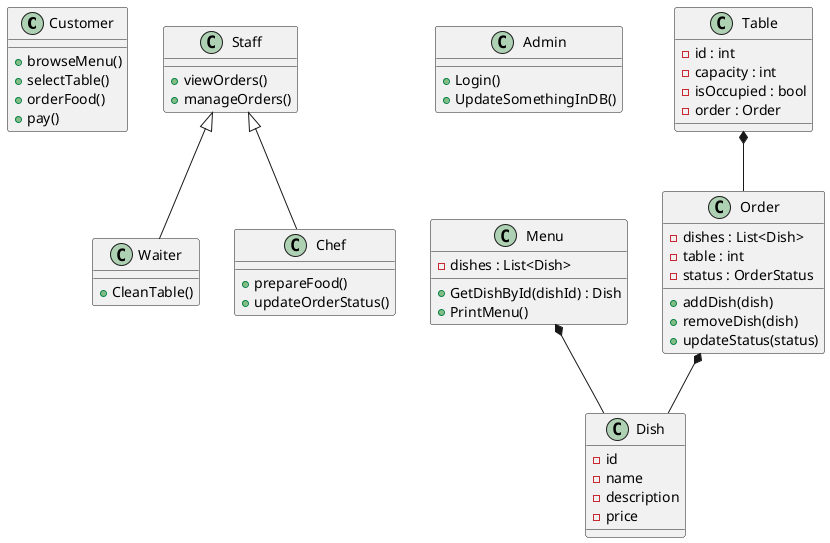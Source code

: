 @startuml Smart Ordering System - Class Diagram

class Customer {
    + browseMenu()
    + selectTable()
    + orderFood()
    + pay()
}

class Staff{
    + viewOrders()
    + manageOrders()
}

class Waiter extends Staff {
    + CleanTable()
}

class Chef extends Staff {
    + prepareFood()
    + updateOrderStatus()
}

class Admin {
    + Login()
    + UpdateSomethingInDB()
}

class Menu {
    - dishes : List<Dish>
    + GetDishById(dishId) : Dish
    + PrintMenu()
}

class Dish {
    - id
    - name
    - description
    - price
}

class Order {
    - dishes : List<Dish>
    - table : int
    - status : OrderStatus
    + addDish(dish)
    + removeDish(dish)
    + updateStatus(status)
}

class Table {
    - id : int
    - capacity : int
    - isOccupied : bool
    - order : Order
}

Order *-- Dish
Menu *-- Dish
Table *-- Order

@enduml